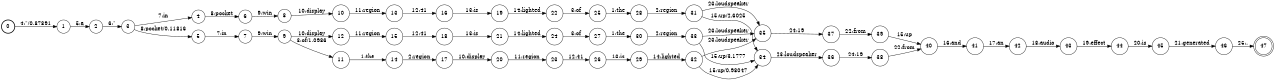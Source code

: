 digraph FST {
rankdir = LR;
size = "8.5,11";
label = "";
center = 1;
orientation = Portrait;
ranksep = "0.4";
nodesep = "0.25";
0 [label = "0", shape = circle, style = bold, fontsize = 14]
	0 -> 1 [label = "4:&quot;/0.87891", fontsize = 14];
1 [label = "1", shape = circle, style = solid, fontsize = 14]
	1 -> 2 [label = "5:a", fontsize = 14];
2 [label = "2", shape = circle, style = solid, fontsize = 14]
	2 -> 3 [label = "6:&quot;", fontsize = 14];
3 [label = "3", shape = circle, style = solid, fontsize = 14]
	3 -> 4 [label = "7:in", fontsize = 14];
	3 -> 5 [label = "8:pocket/0.11816", fontsize = 14];
4 [label = "4", shape = circle, style = solid, fontsize = 14]
	4 -> 6 [label = "8:pocket", fontsize = 14];
5 [label = "5", shape = circle, style = solid, fontsize = 14]
	5 -> 7 [label = "7:in", fontsize = 14];
6 [label = "6", shape = circle, style = solid, fontsize = 14]
	6 -> 8 [label = "9:win", fontsize = 14];
7 [label = "7", shape = circle, style = solid, fontsize = 14]
	7 -> 9 [label = "9:win", fontsize = 14];
8 [label = "8", shape = circle, style = solid, fontsize = 14]
	8 -> 10 [label = "10:display", fontsize = 14];
9 [label = "9", shape = circle, style = solid, fontsize = 14]
	9 -> 11 [label = "3:of/1.0986", fontsize = 14];
	9 -> 12 [label = "10:display", fontsize = 14];
10 [label = "10", shape = circle, style = solid, fontsize = 14]
	10 -> 13 [label = "11:region", fontsize = 14];
11 [label = "11", shape = circle, style = solid, fontsize = 14]
	11 -> 14 [label = "1:the", fontsize = 14];
12 [label = "12", shape = circle, style = solid, fontsize = 14]
	12 -> 15 [label = "11:region", fontsize = 14];
13 [label = "13", shape = circle, style = solid, fontsize = 14]
	13 -> 16 [label = "12:41", fontsize = 14];
14 [label = "14", shape = circle, style = solid, fontsize = 14]
	14 -> 17 [label = "2:region", fontsize = 14];
15 [label = "15", shape = circle, style = solid, fontsize = 14]
	15 -> 18 [label = "12:41", fontsize = 14];
16 [label = "16", shape = circle, style = solid, fontsize = 14]
	16 -> 19 [label = "13:is", fontsize = 14];
17 [label = "17", shape = circle, style = solid, fontsize = 14]
	17 -> 20 [label = "10:display", fontsize = 14];
18 [label = "18", shape = circle, style = solid, fontsize = 14]
	18 -> 21 [label = "13:is", fontsize = 14];
19 [label = "19", shape = circle, style = solid, fontsize = 14]
	19 -> 22 [label = "14:lighted", fontsize = 14];
20 [label = "20", shape = circle, style = solid, fontsize = 14]
	20 -> 23 [label = "11:region", fontsize = 14];
21 [label = "21", shape = circle, style = solid, fontsize = 14]
	21 -> 24 [label = "14:lighted", fontsize = 14];
22 [label = "22", shape = circle, style = solid, fontsize = 14]
	22 -> 25 [label = "3:of", fontsize = 14];
23 [label = "23", shape = circle, style = solid, fontsize = 14]
	23 -> 26 [label = "12:41", fontsize = 14];
24 [label = "24", shape = circle, style = solid, fontsize = 14]
	24 -> 27 [label = "3:of", fontsize = 14];
25 [label = "25", shape = circle, style = solid, fontsize = 14]
	25 -> 28 [label = "1:the", fontsize = 14];
26 [label = "26", shape = circle, style = solid, fontsize = 14]
	26 -> 29 [label = "13:is", fontsize = 14];
27 [label = "27", shape = circle, style = solid, fontsize = 14]
	27 -> 30 [label = "1:the", fontsize = 14];
28 [label = "28", shape = circle, style = solid, fontsize = 14]
	28 -> 31 [label = "2:region", fontsize = 14];
29 [label = "29", shape = circle, style = solid, fontsize = 14]
	29 -> 32 [label = "14:lighted", fontsize = 14];
30 [label = "30", shape = circle, style = solid, fontsize = 14]
	30 -> 33 [label = "2:region", fontsize = 14];
31 [label = "31", shape = circle, style = solid, fontsize = 14]
	31 -> 34 [label = "15:up/2.6025", fontsize = 14];
	31 -> 35 [label = "23:loudspeaker", fontsize = 14];
32 [label = "32", shape = circle, style = solid, fontsize = 14]
	32 -> 34 [label = "15:up/0.98047", fontsize = 14];
	32 -> 35 [label = "23:loudspeaker", fontsize = 14];
33 [label = "33", shape = circle, style = solid, fontsize = 14]
	33 -> 34 [label = "15:up/3.1777", fontsize = 14];
	33 -> 35 [label = "23:loudspeaker", fontsize = 14];
34 [label = "34", shape = circle, style = solid, fontsize = 14]
	34 -> 36 [label = "23:loudspeaker", fontsize = 14];
35 [label = "35", shape = circle, style = solid, fontsize = 14]
	35 -> 37 [label = "24:19", fontsize = 14];
36 [label = "36", shape = circle, style = solid, fontsize = 14]
	36 -> 38 [label = "24:19", fontsize = 14];
37 [label = "37", shape = circle, style = solid, fontsize = 14]
	37 -> 39 [label = "22:from", fontsize = 14];
38 [label = "38", shape = circle, style = solid, fontsize = 14]
	38 -> 40 [label = "22:from", fontsize = 14];
39 [label = "39", shape = circle, style = solid, fontsize = 14]
	39 -> 40 [label = "15:up", fontsize = 14];
40 [label = "40", shape = circle, style = solid, fontsize = 14]
	40 -> 41 [label = "16:and", fontsize = 14];
41 [label = "41", shape = circle, style = solid, fontsize = 14]
	41 -> 42 [label = "17:an", fontsize = 14];
42 [label = "42", shape = circle, style = solid, fontsize = 14]
	42 -> 43 [label = "18:audio", fontsize = 14];
43 [label = "43", shape = circle, style = solid, fontsize = 14]
	43 -> 44 [label = "19:effect", fontsize = 14];
44 [label = "44", shape = circle, style = solid, fontsize = 14]
	44 -> 45 [label = "20:is", fontsize = 14];
45 [label = "45", shape = circle, style = solid, fontsize = 14]
	45 -> 46 [label = "21:generated", fontsize = 14];
46 [label = "46", shape = circle, style = solid, fontsize = 14]
	46 -> 47 [label = "25:.", fontsize = 14];
47 [label = "47", shape = doublecircle, style = solid, fontsize = 14]
}

